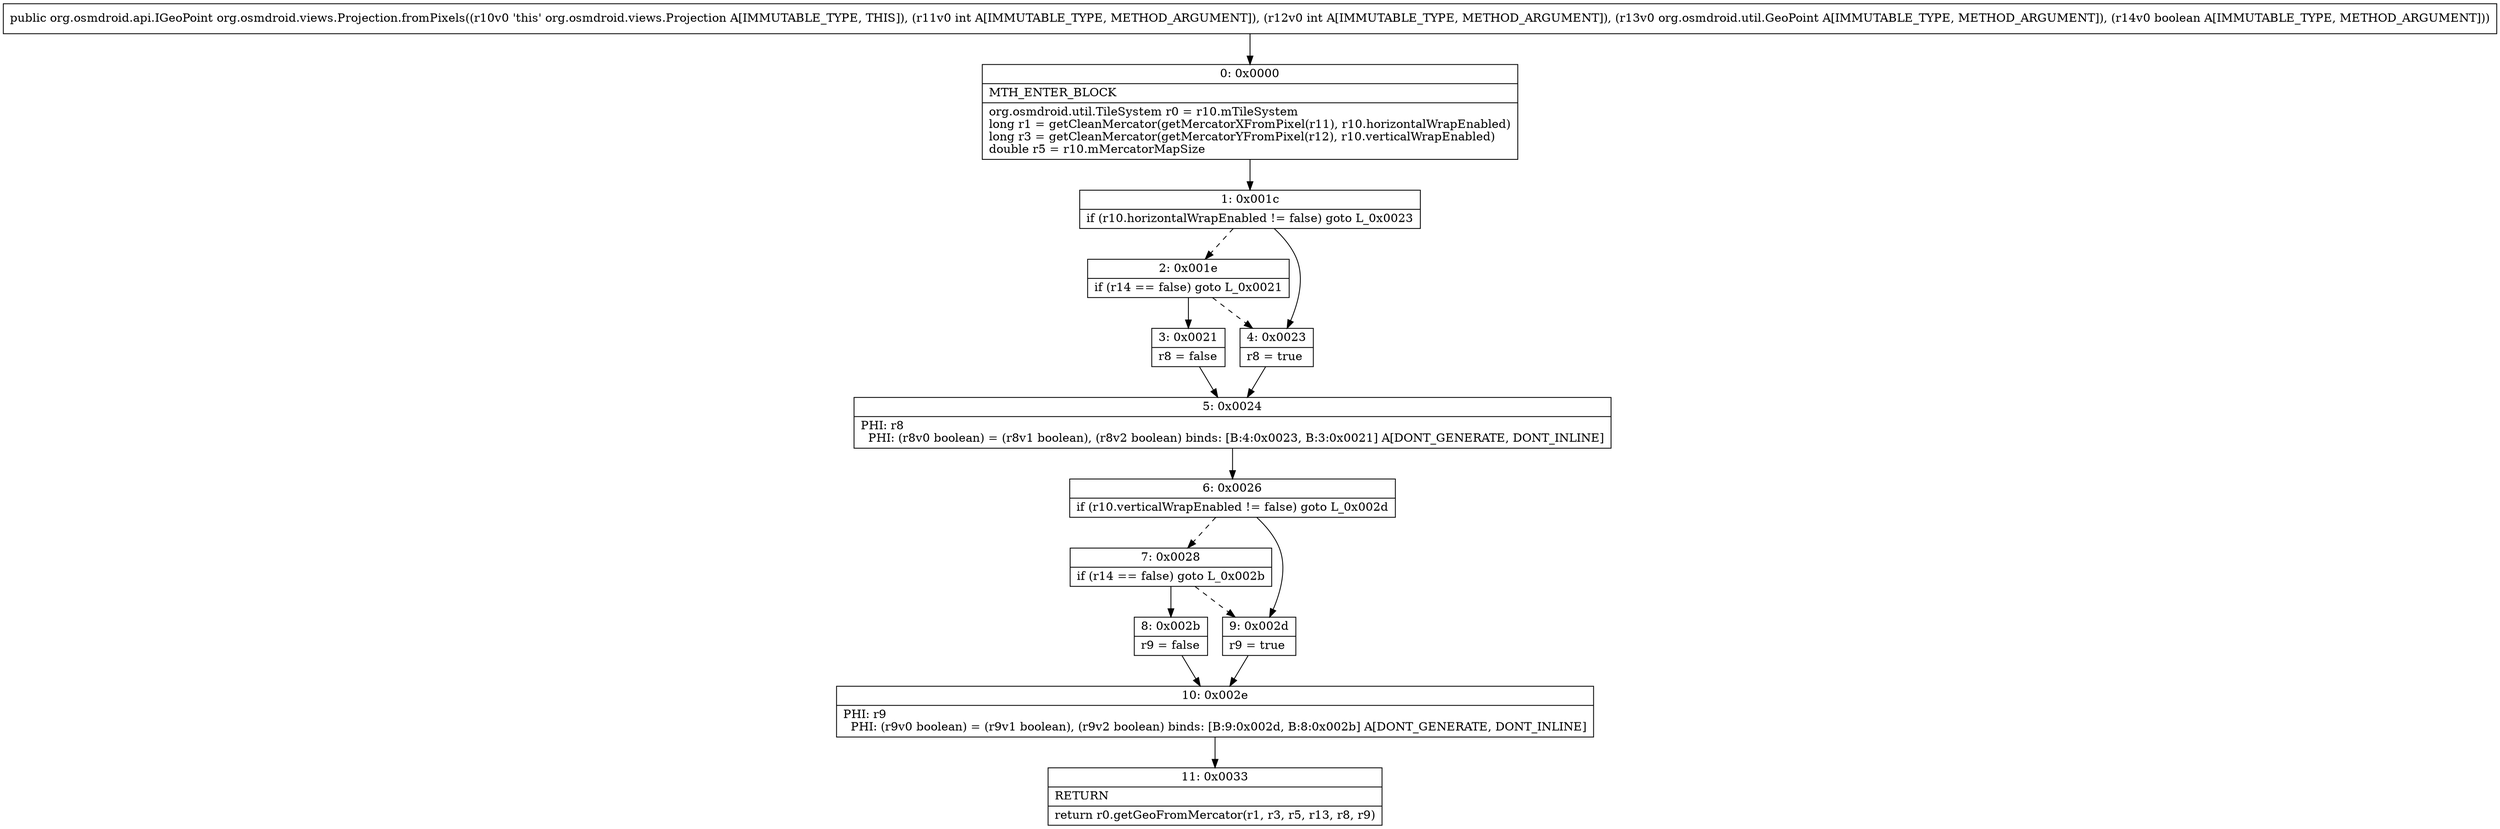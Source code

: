 digraph "CFG fororg.osmdroid.views.Projection.fromPixels(IILorg\/osmdroid\/util\/GeoPoint;Z)Lorg\/osmdroid\/api\/IGeoPoint;" {
Node_0 [shape=record,label="{0\:\ 0x0000|MTH_ENTER_BLOCK\l|org.osmdroid.util.TileSystem r0 = r10.mTileSystem\llong r1 = getCleanMercator(getMercatorXFromPixel(r11), r10.horizontalWrapEnabled)\llong r3 = getCleanMercator(getMercatorYFromPixel(r12), r10.verticalWrapEnabled)\ldouble r5 = r10.mMercatorMapSize\l}"];
Node_1 [shape=record,label="{1\:\ 0x001c|if (r10.horizontalWrapEnabled != false) goto L_0x0023\l}"];
Node_2 [shape=record,label="{2\:\ 0x001e|if (r14 == false) goto L_0x0021\l}"];
Node_3 [shape=record,label="{3\:\ 0x0021|r8 = false\l}"];
Node_4 [shape=record,label="{4\:\ 0x0023|r8 = true\l}"];
Node_5 [shape=record,label="{5\:\ 0x0024|PHI: r8 \l  PHI: (r8v0 boolean) = (r8v1 boolean), (r8v2 boolean) binds: [B:4:0x0023, B:3:0x0021] A[DONT_GENERATE, DONT_INLINE]\l}"];
Node_6 [shape=record,label="{6\:\ 0x0026|if (r10.verticalWrapEnabled != false) goto L_0x002d\l}"];
Node_7 [shape=record,label="{7\:\ 0x0028|if (r14 == false) goto L_0x002b\l}"];
Node_8 [shape=record,label="{8\:\ 0x002b|r9 = false\l}"];
Node_9 [shape=record,label="{9\:\ 0x002d|r9 = true\l}"];
Node_10 [shape=record,label="{10\:\ 0x002e|PHI: r9 \l  PHI: (r9v0 boolean) = (r9v1 boolean), (r9v2 boolean) binds: [B:9:0x002d, B:8:0x002b] A[DONT_GENERATE, DONT_INLINE]\l}"];
Node_11 [shape=record,label="{11\:\ 0x0033|RETURN\l|return r0.getGeoFromMercator(r1, r3, r5, r13, r8, r9)\l}"];
MethodNode[shape=record,label="{public org.osmdroid.api.IGeoPoint org.osmdroid.views.Projection.fromPixels((r10v0 'this' org.osmdroid.views.Projection A[IMMUTABLE_TYPE, THIS]), (r11v0 int A[IMMUTABLE_TYPE, METHOD_ARGUMENT]), (r12v0 int A[IMMUTABLE_TYPE, METHOD_ARGUMENT]), (r13v0 org.osmdroid.util.GeoPoint A[IMMUTABLE_TYPE, METHOD_ARGUMENT]), (r14v0 boolean A[IMMUTABLE_TYPE, METHOD_ARGUMENT])) }"];
MethodNode -> Node_0;
Node_0 -> Node_1;
Node_1 -> Node_2[style=dashed];
Node_1 -> Node_4;
Node_2 -> Node_3;
Node_2 -> Node_4[style=dashed];
Node_3 -> Node_5;
Node_4 -> Node_5;
Node_5 -> Node_6;
Node_6 -> Node_7[style=dashed];
Node_6 -> Node_9;
Node_7 -> Node_8;
Node_7 -> Node_9[style=dashed];
Node_8 -> Node_10;
Node_9 -> Node_10;
Node_10 -> Node_11;
}

